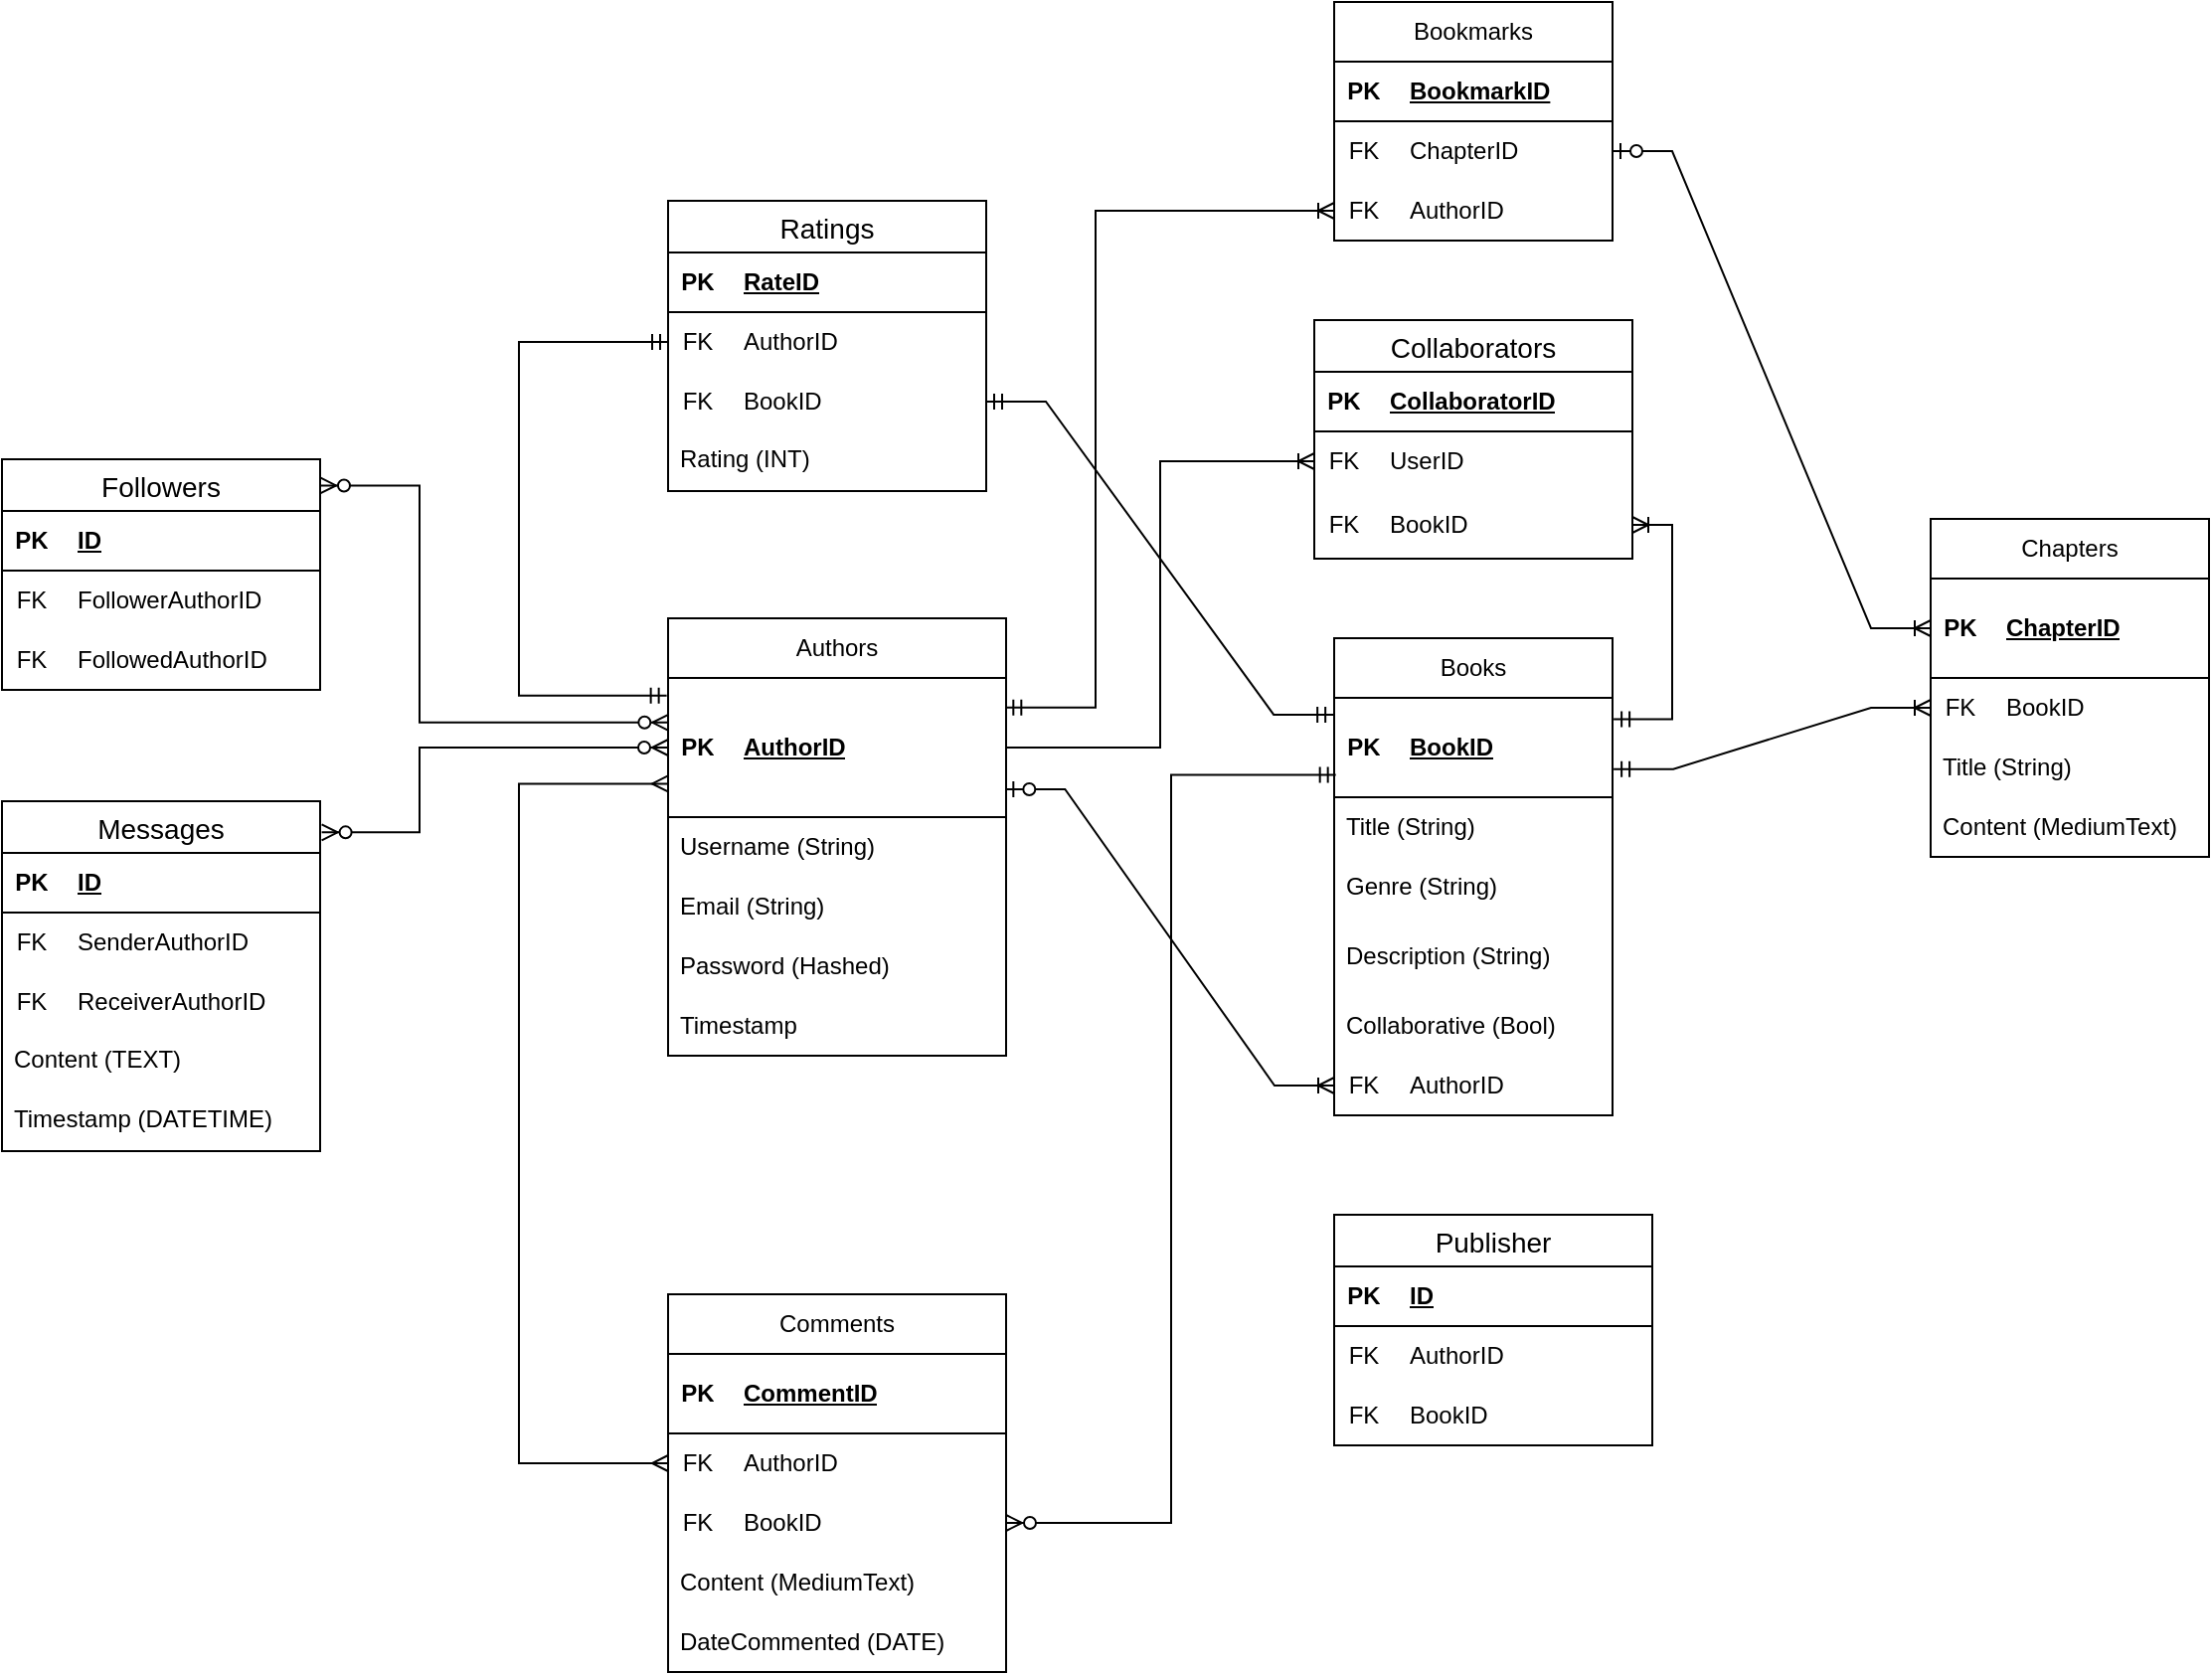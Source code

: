 <mxfile>
    <diagram id="R2lEEEUBdFMjLlhIrx00" name="Page-1">
        <mxGraphModel dx="1710" dy="426" grid="1" gridSize="10" guides="1" tooltips="1" connect="1" arrows="1" fold="1" page="1" pageScale="1" pageWidth="850" pageHeight="1100" math="0" shadow="0" extFonts="Permanent Marker^https://fonts.googleapis.com/css?family=Permanent+Marker">
            <root>
                <mxCell id="0"/>
                <mxCell id="1" parent="0"/>
                <mxCell id="tlv6yXeEriwDOS0vjKfW-1" value="Authors" style="swimlane;fontStyle=0;childLayout=stackLayout;horizontal=1;startSize=30;horizontalStack=0;resizeParent=1;resizeParentMax=0;resizeLast=0;collapsible=1;marginBottom=0;whiteSpace=wrap;html=1;" parent="1" vertex="1">
                    <mxGeometry x="155" y="400" width="170" height="220" as="geometry">
                        <mxRectangle x="130" y="230" width="80" height="30" as="alternateBounds"/>
                    </mxGeometry>
                </mxCell>
                <mxCell id="tlv6yXeEriwDOS0vjKfW-48" value="" style="shape=table;startSize=0;container=1;collapsible=1;childLayout=tableLayout;fixedRows=1;rowLines=0;fontStyle=0;align=center;resizeLast=1;strokeColor=none;fillColor=none;collapsible=0;points=[[0,0,0,0,0],[0,0.25,0,0,0],[0,0.5,0,0,0],[0,0.75,0,0,0],[0,1,0,0,0],[0.25,0,0,0,0],[0.25,1,0,0,0],[0.5,0,0,0,0],[0.5,1,0,0,0],[0.75,0,0,0,0],[0.75,1,0,0,0],[1,0,0,0,0],[1,0.25,0,0,0],[1,0.5,0,0,0],[1,0.75,0,0,0],[1,1,0,0,0]];" parent="tlv6yXeEriwDOS0vjKfW-1" vertex="1">
                    <mxGeometry y="30" width="170" height="70" as="geometry"/>
                </mxCell>
                <mxCell id="tlv6yXeEriwDOS0vjKfW-49" value="" style="shape=tableRow;horizontal=0;startSize=0;swimlaneHead=0;swimlaneBody=0;fillColor=none;collapsible=0;dropTarget=0;points=[[0,0.5],[1,0.5]];portConstraint=eastwest;top=0;left=0;right=0;bottom=1;" parent="tlv6yXeEriwDOS0vjKfW-48" vertex="1">
                    <mxGeometry width="170" height="70" as="geometry"/>
                </mxCell>
                <mxCell id="tlv6yXeEriwDOS0vjKfW-50" value="PK" style="shape=partialRectangle;connectable=0;fillColor=none;top=0;left=0;bottom=0;right=0;fontStyle=1;overflow=hidden;whiteSpace=wrap;html=1;" parent="tlv6yXeEriwDOS0vjKfW-49" vertex="1">
                    <mxGeometry width="30" height="70" as="geometry">
                        <mxRectangle width="30" height="70" as="alternateBounds"/>
                    </mxGeometry>
                </mxCell>
                <mxCell id="tlv6yXeEriwDOS0vjKfW-51" value="AuthorID" style="shape=partialRectangle;connectable=0;fillColor=none;top=0;left=0;bottom=0;right=0;align=left;spacingLeft=6;fontStyle=5;overflow=hidden;whiteSpace=wrap;html=1;" parent="tlv6yXeEriwDOS0vjKfW-49" vertex="1">
                    <mxGeometry x="30" width="140" height="70" as="geometry">
                        <mxRectangle width="140" height="70" as="alternateBounds"/>
                    </mxGeometry>
                </mxCell>
                <mxCell id="tlv6yXeEriwDOS0vjKfW-3" value="Username (String)" style="text;strokeColor=none;fillColor=none;align=left;verticalAlign=middle;spacingLeft=4;spacingRight=4;overflow=hidden;points=[[0,0.5],[1,0.5]];portConstraint=eastwest;rotatable=0;whiteSpace=wrap;html=1;" parent="tlv6yXeEriwDOS0vjKfW-1" vertex="1">
                    <mxGeometry y="100" width="170" height="30" as="geometry"/>
                </mxCell>
                <mxCell id="tlv6yXeEriwDOS0vjKfW-4" value="Email (String)" style="text;strokeColor=none;fillColor=none;align=left;verticalAlign=middle;spacingLeft=4;spacingRight=4;overflow=hidden;points=[[0,0.5],[1,0.5]];portConstraint=eastwest;rotatable=0;whiteSpace=wrap;html=1;" parent="tlv6yXeEriwDOS0vjKfW-1" vertex="1">
                    <mxGeometry y="130" width="170" height="30" as="geometry"/>
                </mxCell>
                <mxCell id="tlv6yXeEriwDOS0vjKfW-10" value="Password (Hashed)" style="text;strokeColor=none;fillColor=none;align=left;verticalAlign=middle;spacingLeft=4;spacingRight=4;overflow=hidden;points=[[0,0.5],[1,0.5]];portConstraint=eastwest;rotatable=0;whiteSpace=wrap;html=1;" parent="tlv6yXeEriwDOS0vjKfW-1" vertex="1">
                    <mxGeometry y="160" width="170" height="30" as="geometry"/>
                </mxCell>
                <mxCell id="tlv6yXeEriwDOS0vjKfW-9" value="Timestamp" style="text;strokeColor=none;fillColor=none;align=left;verticalAlign=middle;spacingLeft=4;spacingRight=4;overflow=hidden;points=[[0,0.5],[1,0.5]];portConstraint=eastwest;rotatable=0;whiteSpace=wrap;html=1;" parent="tlv6yXeEriwDOS0vjKfW-1" vertex="1">
                    <mxGeometry y="190" width="170" height="30" as="geometry"/>
                </mxCell>
                <mxCell id="tlv6yXeEriwDOS0vjKfW-5" value="Books" style="swimlane;fontStyle=0;childLayout=stackLayout;horizontal=1;startSize=30;horizontalStack=0;resizeParent=1;resizeParentMax=0;resizeLast=0;collapsible=1;marginBottom=0;whiteSpace=wrap;html=1;" parent="1" vertex="1">
                    <mxGeometry x="490" y="410" width="140" height="240" as="geometry"/>
                </mxCell>
                <mxCell id="tlv6yXeEriwDOS0vjKfW-70" value="" style="shape=table;startSize=0;container=1;collapsible=1;childLayout=tableLayout;fixedRows=1;rowLines=0;fontStyle=0;align=center;resizeLast=1;strokeColor=none;fillColor=none;collapsible=0;points=[[0,0,0,0,0],[0,0.25,0,0,0],[0,0.5,0,0,0],[0,0.75,0,0,0],[0,1,0,0,0],[0.25,0,0,0,0],[0.25,1,0,0,0],[0.5,0,0,0,0],[0.5,1,0,0,0],[0.75,0,0,0,0],[0.75,1,0,0,0],[1,0,0,0,0],[1,0.25,0,0,0],[1,0.5,0,0,0],[1,0.75,0,0,0],[1,1,0,0,0]];" parent="tlv6yXeEriwDOS0vjKfW-5" vertex="1">
                    <mxGeometry y="30" width="140" height="50" as="geometry"/>
                </mxCell>
                <mxCell id="tlv6yXeEriwDOS0vjKfW-71" value="" style="shape=tableRow;horizontal=0;startSize=0;swimlaneHead=0;swimlaneBody=0;fillColor=none;collapsible=0;dropTarget=0;points=[[0,0.5],[1,0.5]];portConstraint=eastwest;top=0;left=0;right=0;bottom=1;" parent="tlv6yXeEriwDOS0vjKfW-70" vertex="1">
                    <mxGeometry width="140" height="50" as="geometry"/>
                </mxCell>
                <mxCell id="tlv6yXeEriwDOS0vjKfW-72" value="PK" style="shape=partialRectangle;connectable=0;fillColor=none;top=0;left=0;bottom=0;right=0;fontStyle=1;overflow=hidden;whiteSpace=wrap;html=1;" parent="tlv6yXeEriwDOS0vjKfW-71" vertex="1">
                    <mxGeometry width="30" height="50" as="geometry">
                        <mxRectangle width="30" height="50" as="alternateBounds"/>
                    </mxGeometry>
                </mxCell>
                <mxCell id="tlv6yXeEriwDOS0vjKfW-73" value="BookID" style="shape=partialRectangle;connectable=0;fillColor=none;top=0;left=0;bottom=0;right=0;align=left;spacingLeft=6;fontStyle=5;overflow=hidden;whiteSpace=wrap;html=1;" parent="tlv6yXeEriwDOS0vjKfW-71" vertex="1">
                    <mxGeometry x="30" width="110" height="50" as="geometry">
                        <mxRectangle width="110" height="50" as="alternateBounds"/>
                    </mxGeometry>
                </mxCell>
                <mxCell id="tlv6yXeEriwDOS0vjKfW-7" value="Title (String)" style="text;strokeColor=none;fillColor=none;align=left;verticalAlign=middle;spacingLeft=4;spacingRight=4;overflow=hidden;points=[[0,0.5],[1,0.5]];portConstraint=eastwest;rotatable=0;whiteSpace=wrap;html=1;" parent="tlv6yXeEriwDOS0vjKfW-5" vertex="1">
                    <mxGeometry y="80" width="140" height="30" as="geometry"/>
                </mxCell>
                <mxCell id="tlv6yXeEriwDOS0vjKfW-11" value="Genre (String)" style="text;strokeColor=none;fillColor=none;align=left;verticalAlign=middle;spacingLeft=4;spacingRight=4;overflow=hidden;points=[[0,0.5],[1,0.5]];portConstraint=eastwest;rotatable=0;whiteSpace=wrap;html=1;" parent="tlv6yXeEriwDOS0vjKfW-5" vertex="1">
                    <mxGeometry y="110" width="140" height="30" as="geometry"/>
                </mxCell>
                <mxCell id="tlv6yXeEriwDOS0vjKfW-8" value="Description (String)" style="text;strokeColor=none;fillColor=none;align=left;verticalAlign=middle;spacingLeft=4;spacingRight=4;overflow=hidden;points=[[0,0.5],[1,0.5]];portConstraint=eastwest;rotatable=0;whiteSpace=wrap;html=1;" parent="tlv6yXeEriwDOS0vjKfW-5" vertex="1">
                    <mxGeometry y="140" width="140" height="40" as="geometry"/>
                </mxCell>
                <mxCell id="tlv6yXeEriwDOS0vjKfW-14" value="Collaborative (Bool)" style="text;strokeColor=none;fillColor=none;align=left;verticalAlign=middle;spacingLeft=4;spacingRight=4;overflow=hidden;points=[[0,0.5],[1,0.5]];portConstraint=eastwest;rotatable=0;whiteSpace=wrap;html=1;" parent="tlv6yXeEriwDOS0vjKfW-5" vertex="1">
                    <mxGeometry y="180" width="140" height="30" as="geometry"/>
                </mxCell>
                <mxCell id="tlv6yXeEriwDOS0vjKfW-66" value="" style="shape=table;startSize=0;container=1;collapsible=1;childLayout=tableLayout;fixedRows=1;rowLines=0;fontStyle=0;align=center;resizeLast=1;strokeColor=none;fillColor=none;collapsible=0;" parent="tlv6yXeEriwDOS0vjKfW-5" vertex="1">
                    <mxGeometry y="210" width="140" height="30" as="geometry"/>
                </mxCell>
                <mxCell id="tlv6yXeEriwDOS0vjKfW-67" value="" style="shape=tableRow;horizontal=0;startSize=0;swimlaneHead=0;swimlaneBody=0;fillColor=none;collapsible=0;dropTarget=0;points=[[0,0.5],[1,0.5]];portConstraint=eastwest;top=0;left=0;right=0;bottom=0;" parent="tlv6yXeEriwDOS0vjKfW-66" vertex="1">
                    <mxGeometry width="140" height="30" as="geometry"/>
                </mxCell>
                <mxCell id="tlv6yXeEriwDOS0vjKfW-68" value="FK" style="shape=partialRectangle;connectable=0;fillColor=none;top=0;left=0;bottom=0;right=0;fontStyle=0;overflow=hidden;whiteSpace=wrap;html=1;" parent="tlv6yXeEriwDOS0vjKfW-67" vertex="1">
                    <mxGeometry width="30" height="30" as="geometry">
                        <mxRectangle width="30" height="30" as="alternateBounds"/>
                    </mxGeometry>
                </mxCell>
                <mxCell id="tlv6yXeEriwDOS0vjKfW-69" value="AuthorID" style="shape=partialRectangle;connectable=0;fillColor=none;top=0;left=0;bottom=0;right=0;align=left;spacingLeft=6;fontStyle=0;overflow=hidden;whiteSpace=wrap;html=1;" parent="tlv6yXeEriwDOS0vjKfW-67" vertex="1">
                    <mxGeometry x="30" width="110" height="30" as="geometry">
                        <mxRectangle width="110" height="30" as="alternateBounds"/>
                    </mxGeometry>
                </mxCell>
                <mxCell id="tlv6yXeEriwDOS0vjKfW-15" value="Bookmarks" style="swimlane;fontStyle=0;childLayout=stackLayout;horizontal=1;startSize=30;horizontalStack=0;resizeParent=1;resizeParentMax=0;resizeLast=0;collapsible=1;marginBottom=0;whiteSpace=wrap;html=1;" parent="1" vertex="1">
                    <mxGeometry x="490" y="90" width="140" height="120" as="geometry"/>
                </mxCell>
                <mxCell id="tlv6yXeEriwDOS0vjKfW-96" value="" style="shape=table;startSize=0;container=1;collapsible=1;childLayout=tableLayout;fixedRows=1;rowLines=0;fontStyle=0;align=center;resizeLast=1;strokeColor=none;fillColor=none;collapsible=0;" parent="tlv6yXeEriwDOS0vjKfW-15" vertex="1">
                    <mxGeometry y="30" width="140" height="30" as="geometry"/>
                </mxCell>
                <mxCell id="tlv6yXeEriwDOS0vjKfW-97" value="" style="shape=tableRow;horizontal=0;startSize=0;swimlaneHead=0;swimlaneBody=0;fillColor=none;collapsible=0;dropTarget=0;points=[[0,0.5],[1,0.5]];portConstraint=eastwest;top=0;left=0;right=0;bottom=1;" parent="tlv6yXeEriwDOS0vjKfW-96" vertex="1">
                    <mxGeometry width="140" height="30" as="geometry"/>
                </mxCell>
                <mxCell id="tlv6yXeEriwDOS0vjKfW-98" value="PK" style="shape=partialRectangle;connectable=0;fillColor=none;top=0;left=0;bottom=0;right=0;fontStyle=1;overflow=hidden;whiteSpace=wrap;html=1;" parent="tlv6yXeEriwDOS0vjKfW-97" vertex="1">
                    <mxGeometry width="30" height="30" as="geometry">
                        <mxRectangle width="30" height="30" as="alternateBounds"/>
                    </mxGeometry>
                </mxCell>
                <mxCell id="tlv6yXeEriwDOS0vjKfW-99" value="BookmarkID" style="shape=partialRectangle;connectable=0;fillColor=none;top=0;left=0;bottom=0;right=0;align=left;spacingLeft=6;fontStyle=5;overflow=hidden;whiteSpace=wrap;html=1;" parent="tlv6yXeEriwDOS0vjKfW-97" vertex="1">
                    <mxGeometry x="30" width="110" height="30" as="geometry">
                        <mxRectangle width="110" height="30" as="alternateBounds"/>
                    </mxGeometry>
                </mxCell>
                <mxCell id="tlv6yXeEriwDOS0vjKfW-100" value="" style="shape=table;startSize=0;container=1;collapsible=1;childLayout=tableLayout;fixedRows=1;rowLines=0;fontStyle=0;align=center;resizeLast=1;strokeColor=none;fillColor=none;collapsible=0;" parent="tlv6yXeEriwDOS0vjKfW-15" vertex="1">
                    <mxGeometry y="60" width="140" height="30" as="geometry"/>
                </mxCell>
                <mxCell id="tlv6yXeEriwDOS0vjKfW-101" value="" style="shape=tableRow;horizontal=0;startSize=0;swimlaneHead=0;swimlaneBody=0;fillColor=none;collapsible=0;dropTarget=0;points=[[0,0.5],[1,0.5]];portConstraint=eastwest;top=0;left=0;right=0;bottom=0;" parent="tlv6yXeEriwDOS0vjKfW-100" vertex="1">
                    <mxGeometry width="140" height="30" as="geometry"/>
                </mxCell>
                <mxCell id="tlv6yXeEriwDOS0vjKfW-102" value="FK" style="shape=partialRectangle;connectable=0;fillColor=none;top=0;left=0;bottom=0;right=0;fontStyle=0;overflow=hidden;whiteSpace=wrap;html=1;" parent="tlv6yXeEriwDOS0vjKfW-101" vertex="1">
                    <mxGeometry width="30" height="30" as="geometry">
                        <mxRectangle width="30" height="30" as="alternateBounds"/>
                    </mxGeometry>
                </mxCell>
                <mxCell id="tlv6yXeEriwDOS0vjKfW-103" value="ChapterID" style="shape=partialRectangle;connectable=0;fillColor=none;top=0;left=0;bottom=0;right=0;align=left;spacingLeft=6;fontStyle=0;overflow=hidden;whiteSpace=wrap;html=1;" parent="tlv6yXeEriwDOS0vjKfW-101" vertex="1">
                    <mxGeometry x="30" width="110" height="30" as="geometry">
                        <mxRectangle width="110" height="30" as="alternateBounds"/>
                    </mxGeometry>
                </mxCell>
                <mxCell id="tlv6yXeEriwDOS0vjKfW-92" value="" style="shape=table;startSize=0;container=1;collapsible=1;childLayout=tableLayout;fixedRows=1;rowLines=0;fontStyle=0;align=center;resizeLast=1;strokeColor=none;fillColor=none;collapsible=0;" parent="tlv6yXeEriwDOS0vjKfW-15" vertex="1">
                    <mxGeometry y="90" width="140" height="30" as="geometry"/>
                </mxCell>
                <mxCell id="tlv6yXeEriwDOS0vjKfW-93" value="" style="shape=tableRow;horizontal=0;startSize=0;swimlaneHead=0;swimlaneBody=0;fillColor=none;collapsible=0;dropTarget=0;points=[[0,0.5],[1,0.5]];portConstraint=eastwest;top=0;left=0;right=0;bottom=0;" parent="tlv6yXeEriwDOS0vjKfW-92" vertex="1">
                    <mxGeometry width="140" height="30" as="geometry"/>
                </mxCell>
                <mxCell id="tlv6yXeEriwDOS0vjKfW-94" value="FK" style="shape=partialRectangle;connectable=0;fillColor=none;top=0;left=0;bottom=0;right=0;fontStyle=0;overflow=hidden;whiteSpace=wrap;html=1;" parent="tlv6yXeEriwDOS0vjKfW-93" vertex="1">
                    <mxGeometry width="30" height="30" as="geometry">
                        <mxRectangle width="30" height="30" as="alternateBounds"/>
                    </mxGeometry>
                </mxCell>
                <mxCell id="tlv6yXeEriwDOS0vjKfW-95" value="AuthorID" style="shape=partialRectangle;connectable=0;fillColor=none;top=0;left=0;bottom=0;right=0;align=left;spacingLeft=6;fontStyle=0;overflow=hidden;whiteSpace=wrap;html=1;" parent="tlv6yXeEriwDOS0vjKfW-93" vertex="1">
                    <mxGeometry x="30" width="110" height="30" as="geometry">
                        <mxRectangle width="110" height="30" as="alternateBounds"/>
                    </mxGeometry>
                </mxCell>
                <mxCell id="tlv6yXeEriwDOS0vjKfW-20" value="Comments" style="swimlane;fontStyle=0;childLayout=stackLayout;horizontal=1;startSize=30;horizontalStack=0;resizeParent=1;resizeParentMax=0;resizeLast=0;collapsible=1;marginBottom=0;whiteSpace=wrap;html=1;" parent="1" vertex="1">
                    <mxGeometry x="155" y="740" width="170" height="190" as="geometry"/>
                </mxCell>
                <mxCell id="tlv6yXeEriwDOS0vjKfW-52" value="" style="shape=table;startSize=0;container=1;collapsible=1;childLayout=tableLayout;fixedRows=1;rowLines=0;fontStyle=0;align=center;resizeLast=1;strokeColor=none;fillColor=none;collapsible=0;" parent="tlv6yXeEriwDOS0vjKfW-20" vertex="1">
                    <mxGeometry y="30" width="170" height="40" as="geometry"/>
                </mxCell>
                <mxCell id="tlv6yXeEriwDOS0vjKfW-53" value="" style="shape=tableRow;horizontal=0;startSize=0;swimlaneHead=0;swimlaneBody=0;fillColor=none;collapsible=0;dropTarget=0;points=[[0,0.5],[1,0.5]];portConstraint=eastwest;top=0;left=0;right=0;bottom=1;" parent="tlv6yXeEriwDOS0vjKfW-52" vertex="1">
                    <mxGeometry width="170" height="40" as="geometry"/>
                </mxCell>
                <mxCell id="tlv6yXeEriwDOS0vjKfW-54" value="PK" style="shape=partialRectangle;connectable=0;fillColor=none;top=0;left=0;bottom=0;right=0;fontStyle=1;overflow=hidden;whiteSpace=wrap;html=1;" parent="tlv6yXeEriwDOS0vjKfW-53" vertex="1">
                    <mxGeometry width="30" height="40" as="geometry">
                        <mxRectangle width="30" height="40" as="alternateBounds"/>
                    </mxGeometry>
                </mxCell>
                <mxCell id="tlv6yXeEriwDOS0vjKfW-55" value="CommentID" style="shape=partialRectangle;connectable=0;fillColor=none;top=0;left=0;bottom=0;right=0;align=left;spacingLeft=6;fontStyle=5;overflow=hidden;whiteSpace=wrap;html=1;" parent="tlv6yXeEriwDOS0vjKfW-53" vertex="1">
                    <mxGeometry x="30" width="140" height="40" as="geometry">
                        <mxRectangle width="140" height="40" as="alternateBounds"/>
                    </mxGeometry>
                </mxCell>
                <mxCell id="tlv6yXeEriwDOS0vjKfW-56" value="" style="shape=table;startSize=0;container=1;collapsible=1;childLayout=tableLayout;fixedRows=1;rowLines=0;fontStyle=0;align=center;resizeLast=1;strokeColor=none;fillColor=none;collapsible=0;" parent="tlv6yXeEriwDOS0vjKfW-20" vertex="1">
                    <mxGeometry y="70" width="170" height="60" as="geometry"/>
                </mxCell>
                <mxCell id="tlv6yXeEriwDOS0vjKfW-60" value="" style="shape=tableRow;horizontal=0;startSize=0;swimlaneHead=0;swimlaneBody=0;fillColor=none;collapsible=0;dropTarget=0;points=[[0,0.5],[1,0.5]];portConstraint=eastwest;top=0;left=0;right=0;bottom=0;" parent="tlv6yXeEriwDOS0vjKfW-56" vertex="1">
                    <mxGeometry width="170" height="30" as="geometry"/>
                </mxCell>
                <mxCell id="tlv6yXeEriwDOS0vjKfW-61" value="FK" style="shape=partialRectangle;connectable=0;fillColor=none;top=0;left=0;bottom=0;right=0;fontStyle=0;overflow=hidden;whiteSpace=wrap;html=1;" parent="tlv6yXeEriwDOS0vjKfW-60" vertex="1">
                    <mxGeometry width="30" height="30" as="geometry">
                        <mxRectangle width="30" height="30" as="alternateBounds"/>
                    </mxGeometry>
                </mxCell>
                <mxCell id="tlv6yXeEriwDOS0vjKfW-62" value="AuthorID" style="shape=partialRectangle;connectable=0;fillColor=none;top=0;left=0;bottom=0;right=0;align=left;spacingLeft=6;fontStyle=0;overflow=hidden;whiteSpace=wrap;html=1;" parent="tlv6yXeEriwDOS0vjKfW-60" vertex="1">
                    <mxGeometry x="30" width="140" height="30" as="geometry">
                        <mxRectangle width="140" height="30" as="alternateBounds"/>
                    </mxGeometry>
                </mxCell>
                <mxCell id="tlv6yXeEriwDOS0vjKfW-57" value="" style="shape=tableRow;horizontal=0;startSize=0;swimlaneHead=0;swimlaneBody=0;fillColor=none;collapsible=0;dropTarget=0;points=[[0,0.5],[1,0.5]];portConstraint=eastwest;top=0;left=0;right=0;bottom=0;" parent="tlv6yXeEriwDOS0vjKfW-56" vertex="1">
                    <mxGeometry y="30" width="170" height="30" as="geometry"/>
                </mxCell>
                <mxCell id="tlv6yXeEriwDOS0vjKfW-58" value="FK" style="shape=partialRectangle;connectable=0;fillColor=none;top=0;left=0;bottom=0;right=0;fontStyle=0;overflow=hidden;whiteSpace=wrap;html=1;" parent="tlv6yXeEriwDOS0vjKfW-57" vertex="1">
                    <mxGeometry width="30" height="30" as="geometry">
                        <mxRectangle width="30" height="30" as="alternateBounds"/>
                    </mxGeometry>
                </mxCell>
                <mxCell id="tlv6yXeEriwDOS0vjKfW-59" value="BookID" style="shape=partialRectangle;connectable=0;fillColor=none;top=0;left=0;bottom=0;right=0;align=left;spacingLeft=6;fontStyle=0;overflow=hidden;whiteSpace=wrap;html=1;" parent="tlv6yXeEriwDOS0vjKfW-57" vertex="1">
                    <mxGeometry x="30" width="140" height="30" as="geometry">
                        <mxRectangle width="140" height="30" as="alternateBounds"/>
                    </mxGeometry>
                </mxCell>
                <mxCell id="tlv6yXeEriwDOS0vjKfW-104" value="Content (MediumText)" style="text;strokeColor=none;fillColor=none;align=left;verticalAlign=middle;spacingLeft=4;spacingRight=4;overflow=hidden;points=[[0,0.5],[1,0.5]];portConstraint=eastwest;rotatable=0;whiteSpace=wrap;html=1;" parent="tlv6yXeEriwDOS0vjKfW-20" vertex="1">
                    <mxGeometry y="130" width="170" height="30" as="geometry"/>
                </mxCell>
                <mxCell id="tlv6yXeEriwDOS0vjKfW-25" value="DateCommented (DATE)" style="text;strokeColor=none;fillColor=none;align=left;verticalAlign=middle;spacingLeft=4;spacingRight=4;overflow=hidden;points=[[0,0.5],[1,0.5]];portConstraint=eastwest;rotatable=0;whiteSpace=wrap;html=1;" parent="tlv6yXeEriwDOS0vjKfW-20" vertex="1">
                    <mxGeometry y="160" width="170" height="30" as="geometry"/>
                </mxCell>
                <mxCell id="tlv6yXeEriwDOS0vjKfW-24" value="" style="edgeStyle=entityRelationEdgeStyle;fontSize=12;html=1;endArrow=ERoneToMany;startArrow=ERzeroToOne;rounded=0;exitX=0.998;exitY=0.8;exitDx=0;exitDy=0;exitPerimeter=0;entryX=0;entryY=0.5;entryDx=0;entryDy=0;" parent="1" source="tlv6yXeEriwDOS0vjKfW-49" target="tlv6yXeEriwDOS0vjKfW-67" edge="1">
                    <mxGeometry width="100" height="100" relative="1" as="geometry">
                        <mxPoint x="320" y="350" as="sourcePoint"/>
                        <mxPoint x="420" y="650" as="targetPoint"/>
                    </mxGeometry>
                </mxCell>
                <mxCell id="tlv6yXeEriwDOS0vjKfW-26" value="" style="edgeStyle=elbowEdgeStyle;fontSize=12;html=1;endArrow=ERzeroToMany;startArrow=ERmandOne;rounded=0;exitX=0.006;exitY=0.776;exitDx=0;exitDy=0;entryX=1;entryY=0.5;entryDx=0;entryDy=0;exitPerimeter=0;" parent="1" source="tlv6yXeEriwDOS0vjKfW-71" target="tlv6yXeEriwDOS0vjKfW-57" edge="1">
                    <mxGeometry width="100" height="100" relative="1" as="geometry">
                        <mxPoint x="470" y="477" as="sourcePoint"/>
                        <mxPoint x="350" y="595" as="targetPoint"/>
                    </mxGeometry>
                </mxCell>
                <mxCell id="tlv6yXeEriwDOS0vjKfW-27" value="Collaborators" style="swimlane;fontStyle=0;childLayout=stackLayout;horizontal=1;startSize=26;horizontalStack=0;resizeParent=1;resizeParentMax=0;resizeLast=0;collapsible=1;marginBottom=0;align=center;fontSize=14;" parent="1" vertex="1">
                    <mxGeometry x="480" y="250" width="160" height="120" as="geometry"/>
                </mxCell>
                <mxCell id="tlv6yXeEriwDOS0vjKfW-82" value="" style="shape=table;startSize=0;container=1;collapsible=1;childLayout=tableLayout;fixedRows=1;rowLines=0;fontStyle=0;align=center;resizeLast=1;strokeColor=none;fillColor=none;collapsible=0;" parent="tlv6yXeEriwDOS0vjKfW-27" vertex="1">
                    <mxGeometry y="26" width="160" height="30" as="geometry"/>
                </mxCell>
                <mxCell id="tlv6yXeEriwDOS0vjKfW-83" value="" style="shape=tableRow;horizontal=0;startSize=0;swimlaneHead=0;swimlaneBody=0;fillColor=none;collapsible=0;dropTarget=0;points=[[0,0.5],[1,0.5]];portConstraint=eastwest;top=0;left=0;right=0;bottom=1;" parent="tlv6yXeEriwDOS0vjKfW-82" vertex="1">
                    <mxGeometry width="160" height="30" as="geometry"/>
                </mxCell>
                <mxCell id="tlv6yXeEriwDOS0vjKfW-84" value="PK" style="shape=partialRectangle;connectable=0;fillColor=none;top=0;left=0;bottom=0;right=0;fontStyle=1;overflow=hidden;whiteSpace=wrap;html=1;" parent="tlv6yXeEriwDOS0vjKfW-83" vertex="1">
                    <mxGeometry width="30" height="30" as="geometry">
                        <mxRectangle width="30" height="30" as="alternateBounds"/>
                    </mxGeometry>
                </mxCell>
                <mxCell id="tlv6yXeEriwDOS0vjKfW-85" value="CollaboratorID" style="shape=partialRectangle;connectable=0;fillColor=none;top=0;left=0;bottom=0;right=0;align=left;spacingLeft=6;fontStyle=5;overflow=hidden;whiteSpace=wrap;html=1;" parent="tlv6yXeEriwDOS0vjKfW-83" vertex="1">
                    <mxGeometry x="30" width="130" height="30" as="geometry">
                        <mxRectangle width="130" height="30" as="alternateBounds"/>
                    </mxGeometry>
                </mxCell>
                <mxCell id="tlv6yXeEriwDOS0vjKfW-43" value="" style="shape=table;startSize=0;container=1;collapsible=1;childLayout=tableLayout;fixedRows=1;rowLines=0;fontStyle=0;align=center;resizeLast=1;strokeColor=none;fillColor=none;collapsible=0;" parent="tlv6yXeEriwDOS0vjKfW-27" vertex="1">
                    <mxGeometry y="56" width="160" height="64" as="geometry"/>
                </mxCell>
                <mxCell id="tlv6yXeEriwDOS0vjKfW-44" value="" style="shape=tableRow;horizontal=0;startSize=0;swimlaneHead=0;swimlaneBody=0;fillColor=none;collapsible=0;dropTarget=0;points=[[0,0.5],[1,0.5]];portConstraint=eastwest;top=0;left=0;right=0;bottom=0;" parent="tlv6yXeEriwDOS0vjKfW-43" vertex="1">
                    <mxGeometry width="160" height="30" as="geometry"/>
                </mxCell>
                <mxCell id="tlv6yXeEriwDOS0vjKfW-45" value="FK" style="shape=partialRectangle;connectable=0;fillColor=none;top=0;left=0;bottom=0;right=0;fontStyle=0;overflow=hidden;whiteSpace=wrap;html=1;" parent="tlv6yXeEriwDOS0vjKfW-44" vertex="1">
                    <mxGeometry width="30" height="30" as="geometry">
                        <mxRectangle width="30" height="30" as="alternateBounds"/>
                    </mxGeometry>
                </mxCell>
                <mxCell id="tlv6yXeEriwDOS0vjKfW-46" value="UserID" style="shape=partialRectangle;connectable=0;fillColor=none;top=0;left=0;bottom=0;right=0;align=left;spacingLeft=6;fontStyle=0;overflow=hidden;whiteSpace=wrap;html=1;" parent="tlv6yXeEriwDOS0vjKfW-44" vertex="1">
                    <mxGeometry x="30" width="130" height="30" as="geometry">
                        <mxRectangle width="130" height="30" as="alternateBounds"/>
                    </mxGeometry>
                </mxCell>
                <mxCell id="tlv6yXeEriwDOS0vjKfW-86" value="" style="shape=tableRow;horizontal=0;startSize=0;swimlaneHead=0;swimlaneBody=0;fillColor=none;collapsible=0;dropTarget=0;points=[[0,0.5],[1,0.5]];portConstraint=eastwest;top=0;left=0;right=0;bottom=0;" parent="tlv6yXeEriwDOS0vjKfW-43" vertex="1">
                    <mxGeometry y="30" width="160" height="34" as="geometry"/>
                </mxCell>
                <mxCell id="tlv6yXeEriwDOS0vjKfW-87" value="FK" style="shape=partialRectangle;connectable=0;fillColor=none;top=0;left=0;bottom=0;right=0;fontStyle=0;overflow=hidden;whiteSpace=wrap;html=1;" parent="tlv6yXeEriwDOS0vjKfW-86" vertex="1">
                    <mxGeometry width="30" height="34" as="geometry">
                        <mxRectangle width="30" height="34" as="alternateBounds"/>
                    </mxGeometry>
                </mxCell>
                <mxCell id="tlv6yXeEriwDOS0vjKfW-88" value="BookID" style="shape=partialRectangle;connectable=0;fillColor=none;top=0;left=0;bottom=0;right=0;align=left;spacingLeft=6;fontStyle=0;overflow=hidden;whiteSpace=wrap;html=1;" parent="tlv6yXeEriwDOS0vjKfW-86" vertex="1">
                    <mxGeometry x="30" width="130" height="34" as="geometry">
                        <mxRectangle width="130" height="34" as="alternateBounds"/>
                    </mxGeometry>
                </mxCell>
                <mxCell id="tlv6yXeEriwDOS0vjKfW-31" value="" style="edgeStyle=elbowEdgeStyle;fontSize=12;html=1;endArrow=ERoneToMany;startArrow=ERmandOne;rounded=0;exitX=0.998;exitY=0.213;exitDx=0;exitDy=0;exitPerimeter=0;entryX=0;entryY=0.5;entryDx=0;entryDy=0;" parent="1" source="tlv6yXeEriwDOS0vjKfW-49" target="tlv6yXeEriwDOS0vjKfW-93" edge="1">
                    <mxGeometry width="100" height="100" relative="1" as="geometry">
                        <mxPoint x="390" y="250" as="sourcePoint"/>
                        <mxPoint x="460" y="185" as="targetPoint"/>
                        <Array as="points">
                            <mxPoint x="370" y="250"/>
                        </Array>
                    </mxGeometry>
                </mxCell>
                <mxCell id="tlv6yXeEriwDOS0vjKfW-32" value="" style="edgeStyle=elbowEdgeStyle;fontSize=12;html=1;endArrow=ERoneToMany;rounded=0;entryX=0;entryY=0.5;entryDx=0;entryDy=0;exitX=1;exitY=0.5;exitDx=0;exitDy=0;" parent="1" source="tlv6yXeEriwDOS0vjKfW-49" target="tlv6yXeEriwDOS0vjKfW-44" edge="1">
                    <mxGeometry width="100" height="100" relative="1" as="geometry">
                        <mxPoint x="205" y="190" as="sourcePoint"/>
                        <mxPoint x="470" y="333" as="targetPoint"/>
                    </mxGeometry>
                </mxCell>
                <mxCell id="tlv6yXeEriwDOS0vjKfW-33" value="" style="edgeStyle=elbowEdgeStyle;fontSize=12;html=1;endArrow=ERmany;startArrow=ERmany;rounded=0;entryX=0;entryY=0.5;entryDx=0;entryDy=0;exitX=0;exitY=0.76;exitDx=0;exitDy=0;exitPerimeter=0;" parent="1" source="tlv6yXeEriwDOS0vjKfW-49" target="tlv6yXeEriwDOS0vjKfW-60" edge="1">
                    <mxGeometry width="100" height="100" relative="1" as="geometry">
                        <mxPoint x="120" y="310" as="sourcePoint"/>
                        <mxPoint x="110" y="565" as="targetPoint"/>
                        <Array as="points">
                            <mxPoint x="80" y="610"/>
                        </Array>
                    </mxGeometry>
                </mxCell>
                <mxCell id="tlv6yXeEriwDOS0vjKfW-35" value="Chapters" style="swimlane;fontStyle=0;childLayout=stackLayout;horizontal=1;startSize=30;horizontalStack=0;resizeParent=1;resizeParentMax=0;resizeLast=0;collapsible=1;marginBottom=0;whiteSpace=wrap;html=1;" parent="1" vertex="1">
                    <mxGeometry x="790" y="350" width="140" height="170" as="geometry"/>
                </mxCell>
                <mxCell id="tlv6yXeEriwDOS0vjKfW-74" value="" style="shape=table;startSize=0;container=1;collapsible=1;childLayout=tableLayout;fixedRows=1;rowLines=0;fontStyle=0;align=center;resizeLast=1;strokeColor=none;fillColor=none;collapsible=0;" parent="tlv6yXeEriwDOS0vjKfW-35" vertex="1">
                    <mxGeometry y="30" width="140" height="50" as="geometry"/>
                </mxCell>
                <mxCell id="tlv6yXeEriwDOS0vjKfW-75" value="" style="shape=tableRow;horizontal=0;startSize=0;swimlaneHead=0;swimlaneBody=0;fillColor=none;collapsible=0;dropTarget=0;points=[[0,0.5],[1,0.5]];portConstraint=eastwest;top=0;left=0;right=0;bottom=1;" parent="tlv6yXeEriwDOS0vjKfW-74" vertex="1">
                    <mxGeometry width="140" height="50" as="geometry"/>
                </mxCell>
                <mxCell id="tlv6yXeEriwDOS0vjKfW-76" value="PK" style="shape=partialRectangle;connectable=0;fillColor=none;top=0;left=0;bottom=0;right=0;fontStyle=1;overflow=hidden;whiteSpace=wrap;html=1;" parent="tlv6yXeEriwDOS0vjKfW-75" vertex="1">
                    <mxGeometry width="30" height="50" as="geometry">
                        <mxRectangle width="30" height="50" as="alternateBounds"/>
                    </mxGeometry>
                </mxCell>
                <mxCell id="tlv6yXeEriwDOS0vjKfW-77" value="ChapterID" style="shape=partialRectangle;connectable=0;fillColor=none;top=0;left=0;bottom=0;right=0;align=left;spacingLeft=6;fontStyle=5;overflow=hidden;whiteSpace=wrap;html=1;" parent="tlv6yXeEriwDOS0vjKfW-75" vertex="1">
                    <mxGeometry x="30" width="110" height="50" as="geometry">
                        <mxRectangle width="110" height="50" as="alternateBounds"/>
                    </mxGeometry>
                </mxCell>
                <mxCell id="tlv6yXeEriwDOS0vjKfW-78" value="" style="shape=table;startSize=0;container=1;collapsible=1;childLayout=tableLayout;fixedRows=1;rowLines=0;fontStyle=0;align=center;resizeLast=1;strokeColor=none;fillColor=none;collapsible=0;" parent="tlv6yXeEriwDOS0vjKfW-35" vertex="1">
                    <mxGeometry y="80" width="140" height="30" as="geometry"/>
                </mxCell>
                <mxCell id="tlv6yXeEriwDOS0vjKfW-79" value="" style="shape=tableRow;horizontal=0;startSize=0;swimlaneHead=0;swimlaneBody=0;fillColor=none;collapsible=0;dropTarget=0;points=[[0,0.5],[1,0.5]];portConstraint=eastwest;top=0;left=0;right=0;bottom=0;" parent="tlv6yXeEriwDOS0vjKfW-78" vertex="1">
                    <mxGeometry width="140" height="30" as="geometry"/>
                </mxCell>
                <mxCell id="tlv6yXeEriwDOS0vjKfW-80" value="FK" style="shape=partialRectangle;connectable=0;fillColor=none;top=0;left=0;bottom=0;right=0;fontStyle=0;overflow=hidden;whiteSpace=wrap;html=1;" parent="tlv6yXeEriwDOS0vjKfW-79" vertex="1">
                    <mxGeometry width="30" height="30" as="geometry">
                        <mxRectangle width="30" height="30" as="alternateBounds"/>
                    </mxGeometry>
                </mxCell>
                <mxCell id="tlv6yXeEriwDOS0vjKfW-81" value="BookID" style="shape=partialRectangle;connectable=0;fillColor=none;top=0;left=0;bottom=0;right=0;align=left;spacingLeft=6;fontStyle=0;overflow=hidden;whiteSpace=wrap;html=1;" parent="tlv6yXeEriwDOS0vjKfW-79" vertex="1">
                    <mxGeometry x="30" width="110" height="30" as="geometry">
                        <mxRectangle width="110" height="30" as="alternateBounds"/>
                    </mxGeometry>
                </mxCell>
                <mxCell id="tlv6yXeEriwDOS0vjKfW-41" value="Title (String)" style="text;strokeColor=none;fillColor=none;align=left;verticalAlign=middle;spacingLeft=4;spacingRight=4;overflow=hidden;points=[[0,0.5],[1,0.5]];portConstraint=eastwest;rotatable=0;whiteSpace=wrap;html=1;" parent="tlv6yXeEriwDOS0vjKfW-35" vertex="1">
                    <mxGeometry y="110" width="140" height="30" as="geometry"/>
                </mxCell>
                <mxCell id="tlv6yXeEriwDOS0vjKfW-38" value="Content (MediumText)" style="text;strokeColor=none;fillColor=none;align=left;verticalAlign=middle;spacingLeft=4;spacingRight=4;overflow=hidden;points=[[0,0.5],[1,0.5]];portConstraint=eastwest;rotatable=0;whiteSpace=wrap;html=1;" parent="tlv6yXeEriwDOS0vjKfW-35" vertex="1">
                    <mxGeometry y="140" width="140" height="30" as="geometry"/>
                </mxCell>
                <mxCell id="tlv6yXeEriwDOS0vjKfW-39" value="" style="edgeStyle=entityRelationEdgeStyle;fontSize=12;html=1;endArrow=ERoneToMany;startArrow=ERmandOne;rounded=0;entryX=0;entryY=0.5;entryDx=0;entryDy=0;exitX=1.004;exitY=0.717;exitDx=0;exitDy=0;exitPerimeter=0;" parent="1" source="tlv6yXeEriwDOS0vjKfW-71" target="tlv6yXeEriwDOS0vjKfW-79" edge="1">
                    <mxGeometry width="100" height="100" relative="1" as="geometry">
                        <mxPoint x="600" y="467" as="sourcePoint"/>
                        <mxPoint x="710" y="365" as="targetPoint"/>
                    </mxGeometry>
                </mxCell>
                <mxCell id="tlv6yXeEriwDOS0vjKfW-40" value="" style="edgeStyle=entityRelationEdgeStyle;fontSize=12;html=1;endArrow=ERoneToMany;startArrow=ERzeroToOne;rounded=0;exitX=1;exitY=0.5;exitDx=0;exitDy=0;entryX=0;entryY=0.5;entryDx=0;entryDy=0;" parent="1" source="tlv6yXeEriwDOS0vjKfW-101" target="tlv6yXeEriwDOS0vjKfW-75" edge="1">
                    <mxGeometry width="100" height="100" relative="1" as="geometry">
                        <mxPoint x="600" y="155" as="sourcePoint"/>
                        <mxPoint x="710" y="345" as="targetPoint"/>
                    </mxGeometry>
                </mxCell>
                <mxCell id="tlv6yXeEriwDOS0vjKfW-42" value="" style="edgeStyle=elbowEdgeStyle;fontSize=12;html=1;endArrow=ERoneToMany;startArrow=ERmandOne;rounded=0;exitX=1.004;exitY=0.214;exitDx=0;exitDy=0;exitPerimeter=0;entryX=1;entryY=0.5;entryDx=0;entryDy=0;" parent="1" source="tlv6yXeEriwDOS0vjKfW-71" target="tlv6yXeEriwDOS0vjKfW-86" edge="1">
                    <mxGeometry width="100" height="100" relative="1" as="geometry">
                        <mxPoint x="470" y="452" as="sourcePoint"/>
                        <mxPoint x="660" y="340" as="targetPoint"/>
                        <Array as="points">
                            <mxPoint x="660" y="420"/>
                        </Array>
                    </mxGeometry>
                </mxCell>
                <mxCell id="tlv6yXeEriwDOS0vjKfW-138" value="" style="edgeStyle=elbowEdgeStyle;fontSize=12;html=1;endArrow=ERmandOne;startArrow=ERmandOne;rounded=0;entryX=0;entryY=0.5;entryDx=0;entryDy=0;exitX=-0.004;exitY=0.126;exitDx=0;exitDy=0;exitPerimeter=0;" parent="1" source="tlv6yXeEriwDOS0vjKfW-49" target="tlv6yXeEriwDOS0vjKfW-155" edge="1">
                    <mxGeometry width="100" height="100" relative="1" as="geometry">
                        <mxPoint x="140" y="430" as="sourcePoint"/>
                        <mxPoint x="155" y="245" as="targetPoint"/>
                        <Array as="points">
                            <mxPoint x="80" y="430"/>
                        </Array>
                    </mxGeometry>
                </mxCell>
                <mxCell id="tlv6yXeEriwDOS0vjKfW-139" value="" style="edgeStyle=entityRelationEdgeStyle;fontSize=12;html=1;endArrow=ERmandOne;startArrow=ERmandOne;rounded=0;exitX=1;exitY=0.5;exitDx=0;exitDy=0;entryX=-0.003;entryY=0.169;entryDx=0;entryDy=0;entryPerimeter=0;" parent="1" source="tlv6yXeEriwDOS0vjKfW-151" target="tlv6yXeEriwDOS0vjKfW-71" edge="1">
                    <mxGeometry width="100" height="100" relative="1" as="geometry">
                        <mxPoint x="315" y="275" as="sourcePoint"/>
                        <mxPoint x="440" y="460" as="targetPoint"/>
                    </mxGeometry>
                </mxCell>
                <mxCell id="tlv6yXeEriwDOS0vjKfW-142" value="Ratings" style="swimlane;fontStyle=0;childLayout=stackLayout;horizontal=1;startSize=26;horizontalStack=0;resizeParent=1;resizeParentMax=0;resizeLast=0;collapsible=1;marginBottom=0;align=center;fontSize=14;" parent="1" vertex="1">
                    <mxGeometry x="155" y="190" width="160" height="146" as="geometry"/>
                </mxCell>
                <mxCell id="tlv6yXeEriwDOS0vjKfW-146" value="" style="shape=table;startSize=0;container=1;collapsible=1;childLayout=tableLayout;fixedRows=1;rowLines=0;fontStyle=0;align=center;resizeLast=1;strokeColor=none;fillColor=none;collapsible=0;" parent="tlv6yXeEriwDOS0vjKfW-142" vertex="1">
                    <mxGeometry y="26" width="160" height="30" as="geometry"/>
                </mxCell>
                <mxCell id="tlv6yXeEriwDOS0vjKfW-147" value="" style="shape=tableRow;horizontal=0;startSize=0;swimlaneHead=0;swimlaneBody=0;fillColor=none;collapsible=0;dropTarget=0;points=[[0,0.5],[1,0.5]];portConstraint=eastwest;top=0;left=0;right=0;bottom=1;" parent="tlv6yXeEriwDOS0vjKfW-146" vertex="1">
                    <mxGeometry width="160" height="30" as="geometry"/>
                </mxCell>
                <mxCell id="tlv6yXeEriwDOS0vjKfW-148" value="PK" style="shape=partialRectangle;connectable=0;fillColor=none;top=0;left=0;bottom=0;right=0;fontStyle=1;overflow=hidden;whiteSpace=wrap;html=1;" parent="tlv6yXeEriwDOS0vjKfW-147" vertex="1">
                    <mxGeometry width="30" height="30" as="geometry">
                        <mxRectangle width="30" height="30" as="alternateBounds"/>
                    </mxGeometry>
                </mxCell>
                <mxCell id="tlv6yXeEriwDOS0vjKfW-149" value="RateID" style="shape=partialRectangle;connectable=0;fillColor=none;top=0;left=0;bottom=0;right=0;align=left;spacingLeft=6;fontStyle=5;overflow=hidden;whiteSpace=wrap;html=1;" parent="tlv6yXeEriwDOS0vjKfW-147" vertex="1">
                    <mxGeometry x="30" width="130" height="30" as="geometry">
                        <mxRectangle width="130" height="30" as="alternateBounds"/>
                    </mxGeometry>
                </mxCell>
                <mxCell id="tlv6yXeEriwDOS0vjKfW-154" value="" style="shape=table;startSize=0;container=1;collapsible=1;childLayout=tableLayout;fixedRows=1;rowLines=0;fontStyle=0;align=center;resizeLast=1;strokeColor=none;fillColor=none;collapsible=0;" parent="tlv6yXeEriwDOS0vjKfW-142" vertex="1">
                    <mxGeometry y="56" width="160" height="30" as="geometry"/>
                </mxCell>
                <mxCell id="tlv6yXeEriwDOS0vjKfW-155" value="" style="shape=tableRow;horizontal=0;startSize=0;swimlaneHead=0;swimlaneBody=0;fillColor=none;collapsible=0;dropTarget=0;points=[[0,0.5],[1,0.5]];portConstraint=eastwest;top=0;left=0;right=0;bottom=0;" parent="tlv6yXeEriwDOS0vjKfW-154" vertex="1">
                    <mxGeometry width="160" height="30" as="geometry"/>
                </mxCell>
                <mxCell id="tlv6yXeEriwDOS0vjKfW-156" value="FK" style="shape=partialRectangle;connectable=0;fillColor=none;top=0;left=0;bottom=0;right=0;fontStyle=0;overflow=hidden;whiteSpace=wrap;html=1;" parent="tlv6yXeEriwDOS0vjKfW-155" vertex="1">
                    <mxGeometry width="30" height="30" as="geometry">
                        <mxRectangle width="30" height="30" as="alternateBounds"/>
                    </mxGeometry>
                </mxCell>
                <mxCell id="tlv6yXeEriwDOS0vjKfW-157" value="AuthorID" style="shape=partialRectangle;connectable=0;fillColor=none;top=0;left=0;bottom=0;right=0;align=left;spacingLeft=6;fontStyle=0;overflow=hidden;whiteSpace=wrap;html=1;" parent="tlv6yXeEriwDOS0vjKfW-155" vertex="1">
                    <mxGeometry x="30" width="130" height="30" as="geometry">
                        <mxRectangle width="130" height="30" as="alternateBounds"/>
                    </mxGeometry>
                </mxCell>
                <mxCell id="tlv6yXeEriwDOS0vjKfW-150" value="" style="shape=table;startSize=0;container=1;collapsible=1;childLayout=tableLayout;fixedRows=1;rowLines=0;fontStyle=0;align=center;resizeLast=1;strokeColor=none;fillColor=none;collapsible=0;" parent="tlv6yXeEriwDOS0vjKfW-142" vertex="1">
                    <mxGeometry y="86" width="160" height="30" as="geometry"/>
                </mxCell>
                <mxCell id="tlv6yXeEriwDOS0vjKfW-151" value="" style="shape=tableRow;horizontal=0;startSize=0;swimlaneHead=0;swimlaneBody=0;fillColor=none;collapsible=0;dropTarget=0;points=[[0,0.5],[1,0.5]];portConstraint=eastwest;top=0;left=0;right=0;bottom=0;" parent="tlv6yXeEriwDOS0vjKfW-150" vertex="1">
                    <mxGeometry width="160" height="30" as="geometry"/>
                </mxCell>
                <mxCell id="tlv6yXeEriwDOS0vjKfW-152" value="FK" style="shape=partialRectangle;connectable=0;fillColor=none;top=0;left=0;bottom=0;right=0;fontStyle=0;overflow=hidden;whiteSpace=wrap;html=1;" parent="tlv6yXeEriwDOS0vjKfW-151" vertex="1">
                    <mxGeometry width="30" height="30" as="geometry">
                        <mxRectangle width="30" height="30" as="alternateBounds"/>
                    </mxGeometry>
                </mxCell>
                <mxCell id="tlv6yXeEriwDOS0vjKfW-153" value="BookID" style="shape=partialRectangle;connectable=0;fillColor=none;top=0;left=0;bottom=0;right=0;align=left;spacingLeft=6;fontStyle=0;overflow=hidden;whiteSpace=wrap;html=1;" parent="tlv6yXeEriwDOS0vjKfW-151" vertex="1">
                    <mxGeometry x="30" width="130" height="30" as="geometry">
                        <mxRectangle width="130" height="30" as="alternateBounds"/>
                    </mxGeometry>
                </mxCell>
                <mxCell id="tlv6yXeEriwDOS0vjKfW-145" value="Rating (INT)" style="text;strokeColor=none;fillColor=none;spacingLeft=4;spacingRight=4;overflow=hidden;rotatable=0;points=[[0,0.5],[1,0.5]];portConstraint=eastwest;fontSize=12;whiteSpace=wrap;html=1;" parent="tlv6yXeEriwDOS0vjKfW-142" vertex="1">
                    <mxGeometry y="116" width="160" height="30" as="geometry"/>
                </mxCell>
                <mxCell id="tMqOTRrYtQUwXsRjdHV3-1" value="Followers" style="swimlane;fontStyle=0;childLayout=stackLayout;horizontal=1;startSize=26;horizontalStack=0;resizeParent=1;resizeParentMax=0;resizeLast=0;collapsible=1;marginBottom=0;align=center;fontSize=14;" parent="1" vertex="1">
                    <mxGeometry x="-180" y="320" width="160" height="116" as="geometry"/>
                </mxCell>
                <mxCell id="tMqOTRrYtQUwXsRjdHV3-2" value="" style="shape=table;startSize=0;container=1;collapsible=1;childLayout=tableLayout;fixedRows=1;rowLines=0;fontStyle=0;align=center;resizeLast=1;strokeColor=none;fillColor=none;collapsible=0;" parent="tMqOTRrYtQUwXsRjdHV3-1" vertex="1">
                    <mxGeometry y="26" width="160" height="30" as="geometry"/>
                </mxCell>
                <mxCell id="tMqOTRrYtQUwXsRjdHV3-3" value="" style="shape=tableRow;horizontal=0;startSize=0;swimlaneHead=0;swimlaneBody=0;fillColor=none;collapsible=0;dropTarget=0;points=[[0,0.5],[1,0.5]];portConstraint=eastwest;top=0;left=0;right=0;bottom=1;" parent="tMqOTRrYtQUwXsRjdHV3-2" vertex="1">
                    <mxGeometry width="160" height="30" as="geometry"/>
                </mxCell>
                <mxCell id="tMqOTRrYtQUwXsRjdHV3-4" value="PK" style="shape=partialRectangle;connectable=0;fillColor=none;top=0;left=0;bottom=0;right=0;fontStyle=1;overflow=hidden;whiteSpace=wrap;html=1;" parent="tMqOTRrYtQUwXsRjdHV3-3" vertex="1">
                    <mxGeometry width="30" height="30" as="geometry">
                        <mxRectangle width="30" height="30" as="alternateBounds"/>
                    </mxGeometry>
                </mxCell>
                <mxCell id="tMqOTRrYtQUwXsRjdHV3-5" value="ID" style="shape=partialRectangle;connectable=0;fillColor=none;top=0;left=0;bottom=0;right=0;align=left;spacingLeft=6;fontStyle=5;overflow=hidden;whiteSpace=wrap;html=1;" parent="tMqOTRrYtQUwXsRjdHV3-3" vertex="1">
                    <mxGeometry x="30" width="130" height="30" as="geometry">
                        <mxRectangle width="130" height="30" as="alternateBounds"/>
                    </mxGeometry>
                </mxCell>
                <mxCell id="tMqOTRrYtQUwXsRjdHV3-6" value="" style="shape=table;startSize=0;container=1;collapsible=1;childLayout=tableLayout;fixedRows=1;rowLines=0;fontStyle=0;align=center;resizeLast=1;strokeColor=none;fillColor=none;collapsible=0;" parent="tMqOTRrYtQUwXsRjdHV3-1" vertex="1">
                    <mxGeometry y="56" width="160" height="30" as="geometry"/>
                </mxCell>
                <mxCell id="tMqOTRrYtQUwXsRjdHV3-7" value="" style="shape=tableRow;horizontal=0;startSize=0;swimlaneHead=0;swimlaneBody=0;fillColor=none;collapsible=0;dropTarget=0;points=[[0,0.5],[1,0.5]];portConstraint=eastwest;top=0;left=0;right=0;bottom=0;" parent="tMqOTRrYtQUwXsRjdHV3-6" vertex="1">
                    <mxGeometry width="160" height="30" as="geometry"/>
                </mxCell>
                <mxCell id="tMqOTRrYtQUwXsRjdHV3-8" value="FK" style="shape=partialRectangle;connectable=0;fillColor=none;top=0;left=0;bottom=0;right=0;fontStyle=0;overflow=hidden;whiteSpace=wrap;html=1;" parent="tMqOTRrYtQUwXsRjdHV3-7" vertex="1">
                    <mxGeometry width="30" height="30" as="geometry">
                        <mxRectangle width="30" height="30" as="alternateBounds"/>
                    </mxGeometry>
                </mxCell>
                <mxCell id="tMqOTRrYtQUwXsRjdHV3-9" value="FollowerAuthorID" style="shape=partialRectangle;connectable=0;fillColor=none;top=0;left=0;bottom=0;right=0;align=left;spacingLeft=6;fontStyle=0;overflow=hidden;whiteSpace=wrap;html=1;" parent="tMqOTRrYtQUwXsRjdHV3-7" vertex="1">
                    <mxGeometry x="30" width="130" height="30" as="geometry">
                        <mxRectangle width="130" height="30" as="alternateBounds"/>
                    </mxGeometry>
                </mxCell>
                <mxCell id="tMqOTRrYtQUwXsRjdHV3-10" value="" style="shape=table;startSize=0;container=1;collapsible=1;childLayout=tableLayout;fixedRows=1;rowLines=0;fontStyle=0;align=center;resizeLast=1;strokeColor=none;fillColor=none;collapsible=0;" parent="tMqOTRrYtQUwXsRjdHV3-1" vertex="1">
                    <mxGeometry y="86" width="160" height="30" as="geometry"/>
                </mxCell>
                <mxCell id="tMqOTRrYtQUwXsRjdHV3-11" value="" style="shape=tableRow;horizontal=0;startSize=0;swimlaneHead=0;swimlaneBody=0;fillColor=none;collapsible=0;dropTarget=0;points=[[0,0.5],[1,0.5]];portConstraint=eastwest;top=0;left=0;right=0;bottom=0;" parent="tMqOTRrYtQUwXsRjdHV3-10" vertex="1">
                    <mxGeometry width="160" height="30" as="geometry"/>
                </mxCell>
                <mxCell id="tMqOTRrYtQUwXsRjdHV3-12" value="FK" style="shape=partialRectangle;connectable=0;fillColor=none;top=0;left=0;bottom=0;right=0;fontStyle=0;overflow=hidden;whiteSpace=wrap;html=1;" parent="tMqOTRrYtQUwXsRjdHV3-11" vertex="1">
                    <mxGeometry width="30" height="30" as="geometry">
                        <mxRectangle width="30" height="30" as="alternateBounds"/>
                    </mxGeometry>
                </mxCell>
                <mxCell id="tMqOTRrYtQUwXsRjdHV3-13" value="FollowedAuthorID" style="shape=partialRectangle;connectable=0;fillColor=none;top=0;left=0;bottom=0;right=0;align=left;spacingLeft=6;fontStyle=0;overflow=hidden;whiteSpace=wrap;html=1;" parent="tMqOTRrYtQUwXsRjdHV3-11" vertex="1">
                    <mxGeometry x="30" width="130" height="30" as="geometry">
                        <mxRectangle width="130" height="30" as="alternateBounds"/>
                    </mxGeometry>
                </mxCell>
                <mxCell id="tMqOTRrYtQUwXsRjdHV3-15" value="Messages" style="swimlane;fontStyle=0;childLayout=stackLayout;horizontal=1;startSize=26;horizontalStack=0;resizeParent=1;resizeParentMax=0;resizeLast=0;collapsible=1;marginBottom=0;align=center;fontSize=14;" parent="1" vertex="1">
                    <mxGeometry x="-180" y="492" width="160" height="176" as="geometry"/>
                </mxCell>
                <mxCell id="tMqOTRrYtQUwXsRjdHV3-16" value="" style="shape=table;startSize=0;container=1;collapsible=1;childLayout=tableLayout;fixedRows=1;rowLines=0;fontStyle=0;align=center;resizeLast=1;strokeColor=none;fillColor=none;collapsible=0;" parent="tMqOTRrYtQUwXsRjdHV3-15" vertex="1">
                    <mxGeometry y="26" width="160" height="30" as="geometry"/>
                </mxCell>
                <mxCell id="tMqOTRrYtQUwXsRjdHV3-17" value="" style="shape=tableRow;horizontal=0;startSize=0;swimlaneHead=0;swimlaneBody=0;fillColor=none;collapsible=0;dropTarget=0;points=[[0,0.5],[1,0.5]];portConstraint=eastwest;top=0;left=0;right=0;bottom=1;" parent="tMqOTRrYtQUwXsRjdHV3-16" vertex="1">
                    <mxGeometry width="160" height="30" as="geometry"/>
                </mxCell>
                <mxCell id="tMqOTRrYtQUwXsRjdHV3-18" value="PK" style="shape=partialRectangle;connectable=0;fillColor=none;top=0;left=0;bottom=0;right=0;fontStyle=1;overflow=hidden;whiteSpace=wrap;html=1;" parent="tMqOTRrYtQUwXsRjdHV3-17" vertex="1">
                    <mxGeometry width="30" height="30" as="geometry">
                        <mxRectangle width="30" height="30" as="alternateBounds"/>
                    </mxGeometry>
                </mxCell>
                <mxCell id="tMqOTRrYtQUwXsRjdHV3-19" value="ID" style="shape=partialRectangle;connectable=0;fillColor=none;top=0;left=0;bottom=0;right=0;align=left;spacingLeft=6;fontStyle=5;overflow=hidden;whiteSpace=wrap;html=1;" parent="tMqOTRrYtQUwXsRjdHV3-17" vertex="1">
                    <mxGeometry x="30" width="130" height="30" as="geometry">
                        <mxRectangle width="130" height="30" as="alternateBounds"/>
                    </mxGeometry>
                </mxCell>
                <mxCell id="tMqOTRrYtQUwXsRjdHV3-20" value="" style="shape=table;startSize=0;container=1;collapsible=1;childLayout=tableLayout;fixedRows=1;rowLines=0;fontStyle=0;align=center;resizeLast=1;strokeColor=none;fillColor=none;collapsible=0;" parent="tMqOTRrYtQUwXsRjdHV3-15" vertex="1">
                    <mxGeometry y="56" width="160" height="30" as="geometry"/>
                </mxCell>
                <mxCell id="tMqOTRrYtQUwXsRjdHV3-21" value="" style="shape=tableRow;horizontal=0;startSize=0;swimlaneHead=0;swimlaneBody=0;fillColor=none;collapsible=0;dropTarget=0;points=[[0,0.5],[1,0.5]];portConstraint=eastwest;top=0;left=0;right=0;bottom=0;" parent="tMqOTRrYtQUwXsRjdHV3-20" vertex="1">
                    <mxGeometry width="160" height="30" as="geometry"/>
                </mxCell>
                <mxCell id="tMqOTRrYtQUwXsRjdHV3-22" value="FK" style="shape=partialRectangle;connectable=0;fillColor=none;top=0;left=0;bottom=0;right=0;fontStyle=0;overflow=hidden;whiteSpace=wrap;html=1;" parent="tMqOTRrYtQUwXsRjdHV3-21" vertex="1">
                    <mxGeometry width="30" height="30" as="geometry">
                        <mxRectangle width="30" height="30" as="alternateBounds"/>
                    </mxGeometry>
                </mxCell>
                <mxCell id="tMqOTRrYtQUwXsRjdHV3-23" value="SenderAuthorID" style="shape=partialRectangle;connectable=0;fillColor=none;top=0;left=0;bottom=0;right=0;align=left;spacingLeft=6;fontStyle=0;overflow=hidden;whiteSpace=wrap;html=1;" parent="tMqOTRrYtQUwXsRjdHV3-21" vertex="1">
                    <mxGeometry x="30" width="130" height="30" as="geometry">
                        <mxRectangle width="130" height="30" as="alternateBounds"/>
                    </mxGeometry>
                </mxCell>
                <mxCell id="tMqOTRrYtQUwXsRjdHV3-24" value="" style="shape=table;startSize=0;container=1;collapsible=1;childLayout=tableLayout;fixedRows=1;rowLines=0;fontStyle=0;align=center;resizeLast=1;strokeColor=none;fillColor=none;collapsible=0;" parent="tMqOTRrYtQUwXsRjdHV3-15" vertex="1">
                    <mxGeometry y="86" width="160" height="30" as="geometry"/>
                </mxCell>
                <mxCell id="tMqOTRrYtQUwXsRjdHV3-25" value="" style="shape=tableRow;horizontal=0;startSize=0;swimlaneHead=0;swimlaneBody=0;fillColor=none;collapsible=0;dropTarget=0;points=[[0,0.5],[1,0.5]];portConstraint=eastwest;top=0;left=0;right=0;bottom=0;" parent="tMqOTRrYtQUwXsRjdHV3-24" vertex="1">
                    <mxGeometry width="160" height="30" as="geometry"/>
                </mxCell>
                <mxCell id="tMqOTRrYtQUwXsRjdHV3-26" value="FK" style="shape=partialRectangle;connectable=0;fillColor=none;top=0;left=0;bottom=0;right=0;fontStyle=0;overflow=hidden;whiteSpace=wrap;html=1;" parent="tMqOTRrYtQUwXsRjdHV3-25" vertex="1">
                    <mxGeometry width="30" height="30" as="geometry">
                        <mxRectangle width="30" height="30" as="alternateBounds"/>
                    </mxGeometry>
                </mxCell>
                <mxCell id="tMqOTRrYtQUwXsRjdHV3-27" value="ReceiverAuthorID" style="shape=partialRectangle;connectable=0;fillColor=none;top=0;left=0;bottom=0;right=0;align=left;spacingLeft=6;fontStyle=0;overflow=hidden;whiteSpace=wrap;html=1;" parent="tMqOTRrYtQUwXsRjdHV3-25" vertex="1">
                    <mxGeometry x="30" width="130" height="30" as="geometry">
                        <mxRectangle width="130" height="30" as="alternateBounds"/>
                    </mxGeometry>
                </mxCell>
                <mxCell id="tMqOTRrYtQUwXsRjdHV3-29" value="Content (TEXT)" style="text;strokeColor=none;fillColor=none;spacingLeft=4;spacingRight=4;overflow=hidden;rotatable=0;points=[[0,0.5],[1,0.5]];portConstraint=eastwest;fontSize=12;whiteSpace=wrap;html=1;" parent="tMqOTRrYtQUwXsRjdHV3-15" vertex="1">
                    <mxGeometry y="116" width="160" height="30" as="geometry"/>
                </mxCell>
                <mxCell id="tMqOTRrYtQUwXsRjdHV3-31" value="Timestamp (DATETIME)" style="text;strokeColor=none;fillColor=none;spacingLeft=4;spacingRight=4;overflow=hidden;rotatable=0;points=[[0,0.5],[1,0.5]];portConstraint=eastwest;fontSize=12;whiteSpace=wrap;html=1;" parent="tMqOTRrYtQUwXsRjdHV3-15" vertex="1">
                    <mxGeometry y="146" width="160" height="30" as="geometry"/>
                </mxCell>
                <mxCell id="tMqOTRrYtQUwXsRjdHV3-32" value="" style="edgeStyle=elbowEdgeStyle;fontSize=12;html=1;endArrow=ERzeroToMany;endFill=1;startArrow=ERzeroToMany;rounded=0;exitX=1;exitY=0.114;exitDx=0;exitDy=0;exitPerimeter=0;entryX=0.001;entryY=0.32;entryDx=0;entryDy=0;entryPerimeter=0;" parent="1" source="tMqOTRrYtQUwXsRjdHV3-1" target="tlv6yXeEriwDOS0vjKfW-49" edge="1">
                    <mxGeometry width="100" height="100" relative="1" as="geometry">
                        <mxPoint y="320" as="sourcePoint"/>
                        <mxPoint x="130" y="450" as="targetPoint"/>
                        <Array as="points">
                            <mxPoint x="30" y="450"/>
                        </Array>
                    </mxGeometry>
                </mxCell>
                <mxCell id="tMqOTRrYtQUwXsRjdHV3-34" value="" style="edgeStyle=elbowEdgeStyle;fontSize=12;html=1;endArrow=ERzeroToMany;endFill=1;startArrow=ERzeroToMany;rounded=0;exitX=1.005;exitY=0.089;exitDx=0;exitDy=0;exitPerimeter=0;entryX=0;entryY=0.5;entryDx=0;entryDy=0;" parent="1" source="tMqOTRrYtQUwXsRjdHV3-15" target="tlv6yXeEriwDOS0vjKfW-49" edge="1">
                    <mxGeometry width="100" height="100" relative="1" as="geometry">
                        <mxPoint x="-10" y="343" as="sourcePoint"/>
                        <mxPoint x="90" y="470" as="targetPoint"/>
                        <Array as="points">
                            <mxPoint x="30" y="490"/>
                        </Array>
                    </mxGeometry>
                </mxCell>
                <mxCell id="2" value="Publisher" style="swimlane;fontStyle=0;childLayout=stackLayout;horizontal=1;startSize=26;horizontalStack=0;resizeParent=1;resizeParentMax=0;resizeLast=0;collapsible=1;marginBottom=0;align=center;fontSize=14;" vertex="1" parent="1">
                    <mxGeometry x="490" y="700" width="160" height="116" as="geometry"/>
                </mxCell>
                <mxCell id="3" value="" style="shape=table;startSize=0;container=1;collapsible=1;childLayout=tableLayout;fixedRows=1;rowLines=0;fontStyle=0;align=center;resizeLast=1;strokeColor=none;fillColor=none;collapsible=0;" vertex="1" parent="2">
                    <mxGeometry y="26" width="160" height="30" as="geometry"/>
                </mxCell>
                <mxCell id="4" value="" style="shape=tableRow;horizontal=0;startSize=0;swimlaneHead=0;swimlaneBody=0;fillColor=none;collapsible=0;dropTarget=0;points=[[0,0.5],[1,0.5]];portConstraint=eastwest;top=0;left=0;right=0;bottom=1;" vertex="1" parent="3">
                    <mxGeometry width="160" height="30" as="geometry"/>
                </mxCell>
                <mxCell id="5" value="PK" style="shape=partialRectangle;connectable=0;fillColor=none;top=0;left=0;bottom=0;right=0;fontStyle=1;overflow=hidden;whiteSpace=wrap;html=1;" vertex="1" parent="4">
                    <mxGeometry width="30" height="30" as="geometry">
                        <mxRectangle width="30" height="30" as="alternateBounds"/>
                    </mxGeometry>
                </mxCell>
                <mxCell id="6" value="ID" style="shape=partialRectangle;connectable=0;fillColor=none;top=0;left=0;bottom=0;right=0;align=left;spacingLeft=6;fontStyle=5;overflow=hidden;whiteSpace=wrap;html=1;" vertex="1" parent="4">
                    <mxGeometry x="30" width="130" height="30" as="geometry">
                        <mxRectangle width="130" height="30" as="alternateBounds"/>
                    </mxGeometry>
                </mxCell>
                <mxCell id="7" value="" style="shape=table;startSize=0;container=1;collapsible=1;childLayout=tableLayout;fixedRows=1;rowLines=0;fontStyle=0;align=center;resizeLast=1;strokeColor=none;fillColor=none;collapsible=0;" vertex="1" parent="2">
                    <mxGeometry y="56" width="160" height="30" as="geometry"/>
                </mxCell>
                <mxCell id="8" value="" style="shape=tableRow;horizontal=0;startSize=0;swimlaneHead=0;swimlaneBody=0;fillColor=none;collapsible=0;dropTarget=0;points=[[0,0.5],[1,0.5]];portConstraint=eastwest;top=0;left=0;right=0;bottom=0;" vertex="1" parent="7">
                    <mxGeometry width="160" height="30" as="geometry"/>
                </mxCell>
                <mxCell id="9" value="FK" style="shape=partialRectangle;connectable=0;fillColor=none;top=0;left=0;bottom=0;right=0;fontStyle=0;overflow=hidden;whiteSpace=wrap;html=1;" vertex="1" parent="8">
                    <mxGeometry width="30" height="30" as="geometry">
                        <mxRectangle width="30" height="30" as="alternateBounds"/>
                    </mxGeometry>
                </mxCell>
                <mxCell id="10" value="AuthorID" style="shape=partialRectangle;connectable=0;fillColor=none;top=0;left=0;bottom=0;right=0;align=left;spacingLeft=6;fontStyle=0;overflow=hidden;whiteSpace=wrap;html=1;" vertex="1" parent="8">
                    <mxGeometry x="30" width="130" height="30" as="geometry">
                        <mxRectangle width="130" height="30" as="alternateBounds"/>
                    </mxGeometry>
                </mxCell>
                <mxCell id="11" value="" style="shape=table;startSize=0;container=1;collapsible=1;childLayout=tableLayout;fixedRows=1;rowLines=0;fontStyle=0;align=center;resizeLast=1;strokeColor=none;fillColor=none;collapsible=0;" vertex="1" parent="2">
                    <mxGeometry y="86" width="160" height="30" as="geometry"/>
                </mxCell>
                <mxCell id="12" value="" style="shape=tableRow;horizontal=0;startSize=0;swimlaneHead=0;swimlaneBody=0;fillColor=none;collapsible=0;dropTarget=0;points=[[0,0.5],[1,0.5]];portConstraint=eastwest;top=0;left=0;right=0;bottom=0;" vertex="1" parent="11">
                    <mxGeometry width="160" height="30" as="geometry"/>
                </mxCell>
                <mxCell id="13" value="FK" style="shape=partialRectangle;connectable=0;fillColor=none;top=0;left=0;bottom=0;right=0;fontStyle=0;overflow=hidden;whiteSpace=wrap;html=1;" vertex="1" parent="12">
                    <mxGeometry width="30" height="30" as="geometry">
                        <mxRectangle width="30" height="30" as="alternateBounds"/>
                    </mxGeometry>
                </mxCell>
                <mxCell id="14" value="BookID" style="shape=partialRectangle;connectable=0;fillColor=none;top=0;left=0;bottom=0;right=0;align=left;spacingLeft=6;fontStyle=0;overflow=hidden;whiteSpace=wrap;html=1;" vertex="1" parent="12">
                    <mxGeometry x="30" width="130" height="30" as="geometry">
                        <mxRectangle width="130" height="30" as="alternateBounds"/>
                    </mxGeometry>
                </mxCell>
            </root>
        </mxGraphModel>
    </diagram>
</mxfile>